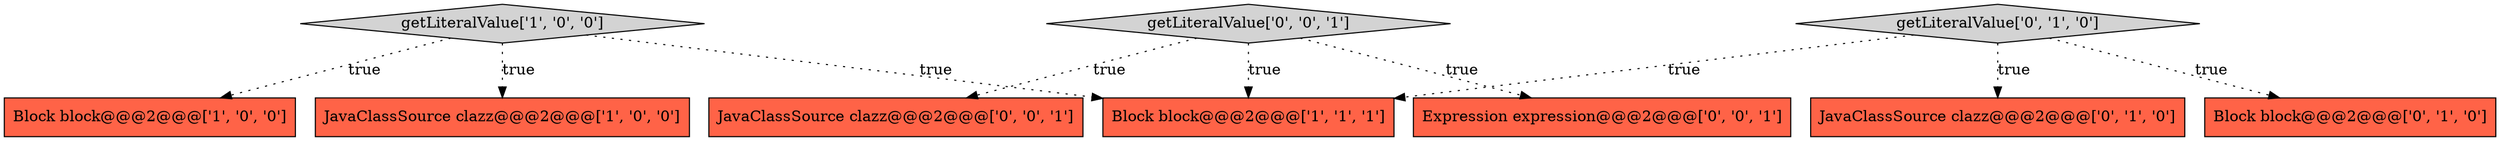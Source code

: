digraph {
2 [style = filled, label = "Block block@@@2@@@['1', '0', '0']", fillcolor = tomato, shape = box image = "AAA0AAABBB1BBB"];
6 [style = filled, label = "JavaClassSource clazz@@@2@@@['0', '1', '0']", fillcolor = tomato, shape = box image = "AAA0AAABBB2BBB"];
3 [style = filled, label = "Block block@@@2@@@['1', '1', '1']", fillcolor = tomato, shape = box image = "AAA0AAABBB1BBB"];
7 [style = filled, label = "Expression expression@@@2@@@['0', '0', '1']", fillcolor = tomato, shape = box image = "AAA0AAABBB3BBB"];
0 [style = filled, label = "getLiteralValue['1', '0', '0']", fillcolor = lightgray, shape = diamond image = "AAA0AAABBB1BBB"];
1 [style = filled, label = "JavaClassSource clazz@@@2@@@['1', '0', '0']", fillcolor = tomato, shape = box image = "AAA0AAABBB1BBB"];
4 [style = filled, label = "Block block@@@2@@@['0', '1', '0']", fillcolor = tomato, shape = box image = "AAA0AAABBB2BBB"];
8 [style = filled, label = "JavaClassSource clazz@@@2@@@['0', '0', '1']", fillcolor = tomato, shape = box image = "AAA0AAABBB3BBB"];
9 [style = filled, label = "getLiteralValue['0', '0', '1']", fillcolor = lightgray, shape = diamond image = "AAA0AAABBB3BBB"];
5 [style = filled, label = "getLiteralValue['0', '1', '0']", fillcolor = lightgray, shape = diamond image = "AAA0AAABBB2BBB"];
5->6 [style = dotted, label="true"];
0->3 [style = dotted, label="true"];
0->2 [style = dotted, label="true"];
9->7 [style = dotted, label="true"];
5->3 [style = dotted, label="true"];
9->3 [style = dotted, label="true"];
5->4 [style = dotted, label="true"];
0->1 [style = dotted, label="true"];
9->8 [style = dotted, label="true"];
}
